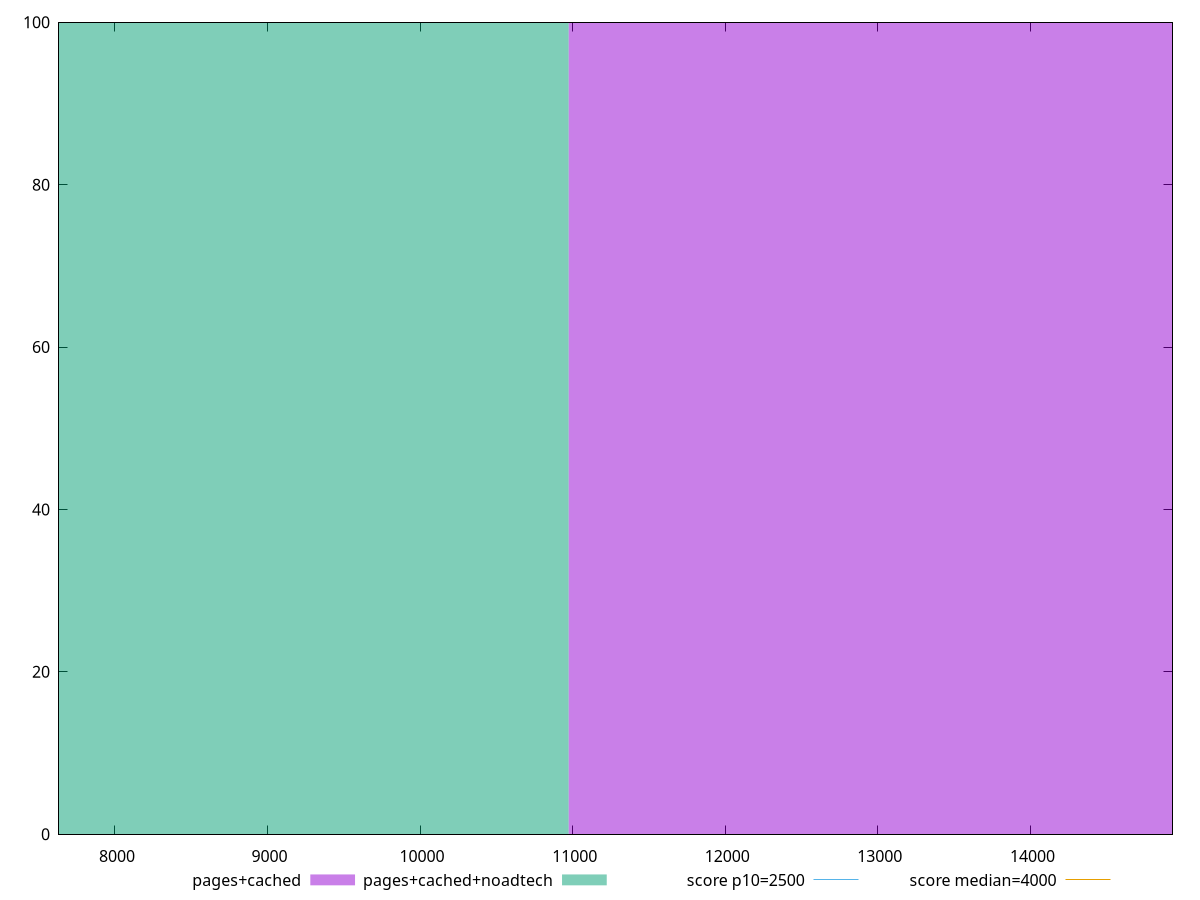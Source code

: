 reset

$pagesCached <<EOF
14631.203124348389 100
EOF

$pagesCachedNoadtech <<EOF
7315.601562174194 100
EOF

set key outside below
set boxwidth 7315.601562174194
set xrange [7633.8285:14930.861999999997]
set yrange [0:100]
set trange [0:100]
set style fill transparent solid 0.5 noborder

set parametric
set terminal svg size 640, 500 enhanced background rgb 'white'
set output "report_00018_2021-02-10T15-25-16.877Z/largest-contentful-paint/comparison/histogram/1_vs_2.svg"

plot $pagesCached title "pages+cached" with boxes, \
     $pagesCachedNoadtech title "pages+cached+noadtech" with boxes, \
     2500,t title "score p10=2500", \
     4000,t title "score median=4000"

reset
